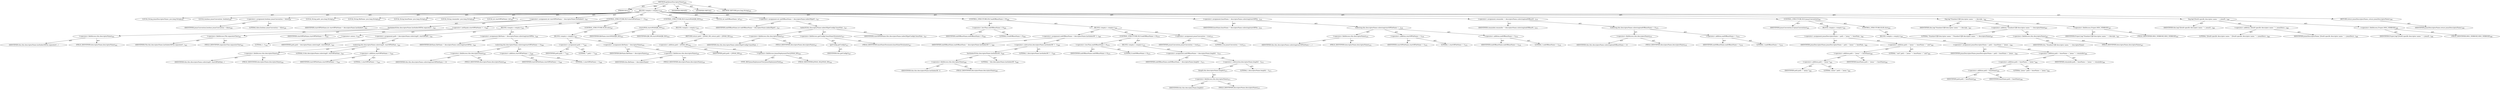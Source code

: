 digraph "getJonasDescriptorName" {  
"111669149714" [label = <(METHOD,getJonasDescriptorName)<SUB>429</SUB>> ]
"115964116996" [label = <(PARAM,this)<SUB>429</SUB>> ]
"25769803799" [label = <(BLOCK,&lt;empty&gt;,&lt;empty&gt;)<SUB>429</SUB>> ]
"94489280515" [label = <(LOCAL,String jonasDescriptorName: java.lang.String)<SUB>435</SUB>> ]
"94489280516" [label = <(LOCAL,boolean jonasConvention: boolean)<SUB>436</SUB>> ]
"30064771154" [label = <(&lt;operator&gt;.assignment,boolean jonasConvention = false)<SUB>436</SUB>> ]
"68719476850" [label = <(IDENTIFIER,jonasConvention,boolean jonasConvention = false)<SUB>436</SUB>> ]
"90194313223" [label = <(LITERAL,false,boolean jonasConvention = false)<SUB>436</SUB>> ]
"94489280517" [label = <(LOCAL,String path: java.lang.String)<SUB>437</SUB>> ]
"94489280518" [label = <(LOCAL,String fileName: java.lang.String)<SUB>438</SUB>> ]
"94489280519" [label = <(LOCAL,String baseName: java.lang.String)<SUB>439</SUB>> ]
"94489280520" [label = <(LOCAL,String remainder: java.lang.String)<SUB>440</SUB>> ]
"94489280521" [label = <(LOCAL,int startOfFileName: int)<SUB>442</SUB>> ]
"30064771155" [label = <(&lt;operator&gt;.assignment,int startOfFileName = descriptorName.lastIndexO...)<SUB>442</SUB>> ]
"68719476851" [label = <(IDENTIFIER,startOfFileName,int startOfFileName = descriptorName.lastIndexO...)<SUB>442</SUB>> ]
"30064771156" [label = <(lastIndexOf,this.descriptorName.lastIndexOf(File.separatorC...)<SUB>442</SUB>> ]
"30064771157" [label = <(&lt;operator&gt;.fieldAccess,this.descriptorName)<SUB>442</SUB>> ]
"68719476852" [label = <(IDENTIFIER,this,this.descriptorName.lastIndexOf(File.separatorC...)> ]
"55834574878" [label = <(FIELD_IDENTIFIER,descriptorName,descriptorName)<SUB>442</SUB>> ]
"30064771158" [label = <(&lt;operator&gt;.fieldAccess,File.separatorChar)<SUB>442</SUB>> ]
"68719476853" [label = <(IDENTIFIER,File,this.descriptorName.lastIndexOf(File.separatorC...)<SUB>442</SUB>> ]
"55834574879" [label = <(FIELD_IDENTIFIER,separatorChar,separatorChar)<SUB>442</SUB>> ]
"47244640260" [label = <(CONTROL_STRUCTURE,IF,if (startOfFileName != -1))<SUB>443</SUB>> ]
"30064771159" [label = <(&lt;operator&gt;.notEquals,startOfFileName != -1)<SUB>443</SUB>> ]
"68719476854" [label = <(IDENTIFIER,startOfFileName,startOfFileName != -1)<SUB>443</SUB>> ]
"30064771160" [label = <(&lt;operator&gt;.minus,-1)<SUB>443</SUB>> ]
"90194313224" [label = <(LITERAL,1,-1)<SUB>443</SUB>> ]
"25769803800" [label = <(BLOCK,&lt;empty&gt;,&lt;empty&gt;)<SUB>443</SUB>> ]
"30064771161" [label = <(&lt;operator&gt;.assignment,path = descriptorName.substring(0, startOfFileN...)<SUB>445</SUB>> ]
"68719476855" [label = <(IDENTIFIER,path,path = descriptorName.substring(0, startOfFileN...)<SUB>445</SUB>> ]
"30064771162" [label = <(substring,this.descriptorName.substring(0, startOfFileNam...)<SUB>445</SUB>> ]
"30064771163" [label = <(&lt;operator&gt;.fieldAccess,this.descriptorName)<SUB>445</SUB>> ]
"68719476856" [label = <(IDENTIFIER,this,this.descriptorName.substring(0, startOfFileNam...)> ]
"55834574880" [label = <(FIELD_IDENTIFIER,descriptorName,descriptorName)<SUB>445</SUB>> ]
"90194313225" [label = <(LITERAL,0,this.descriptorName.substring(0, startOfFileNam...)<SUB>445</SUB>> ]
"30064771164" [label = <(&lt;operator&gt;.addition,startOfFileName + 1)<SUB>445</SUB>> ]
"68719476857" [label = <(IDENTIFIER,startOfFileName,startOfFileName + 1)<SUB>445</SUB>> ]
"90194313226" [label = <(LITERAL,1,startOfFileName + 1)<SUB>445</SUB>> ]
"30064771165" [label = <(&lt;operator&gt;.assignment,fileName = descriptorName.substring(startOfFile...)<SUB>446</SUB>> ]
"68719476858" [label = <(IDENTIFIER,fileName,fileName = descriptorName.substring(startOfFile...)<SUB>446</SUB>> ]
"30064771166" [label = <(substring,this.descriptorName.substring(startOfFileName + 1))<SUB>446</SUB>> ]
"30064771167" [label = <(&lt;operator&gt;.fieldAccess,this.descriptorName)<SUB>446</SUB>> ]
"68719476859" [label = <(IDENTIFIER,this,this.descriptorName.substring(startOfFileName + 1))> ]
"55834574881" [label = <(FIELD_IDENTIFIER,descriptorName,descriptorName)<SUB>446</SUB>> ]
"30064771168" [label = <(&lt;operator&gt;.addition,startOfFileName + 1)<SUB>446</SUB>> ]
"68719476860" [label = <(IDENTIFIER,startOfFileName,startOfFileName + 1)<SUB>446</SUB>> ]
"90194313227" [label = <(LITERAL,1,startOfFileName + 1)<SUB>446</SUB>> ]
"47244640261" [label = <(CONTROL_STRUCTURE,ELSE,else)<SUB>447</SUB>> ]
"25769803801" [label = <(BLOCK,&lt;empty&gt;,&lt;empty&gt;)<SUB>447</SUB>> ]
"30064771169" [label = <(&lt;operator&gt;.assignment,path = &quot;&quot;)<SUB>449</SUB>> ]
"68719476861" [label = <(IDENTIFIER,path,path = &quot;&quot;)<SUB>449</SUB>> ]
"90194313228" [label = <(LITERAL,&quot;&quot;,path = &quot;&quot;)<SUB>449</SUB>> ]
"30064771170" [label = <(&lt;operator&gt;.assignment,fileName = descriptorName)<SUB>450</SUB>> ]
"68719476862" [label = <(IDENTIFIER,fileName,fileName = descriptorName)<SUB>450</SUB>> ]
"30064771171" [label = <(&lt;operator&gt;.fieldAccess,this.descriptorName)<SUB>450</SUB>> ]
"68719476863" [label = <(IDENTIFIER,this,fileName = descriptorName)> ]
"55834574882" [label = <(FIELD_IDENTIFIER,descriptorName,descriptorName)<SUB>450</SUB>> ]
"47244640262" [label = <(CONTROL_STRUCTURE,IF,if (startsWith(EJB_DD)))<SUB>453</SUB>> ]
"30064771172" [label = <(startsWith,startsWith(EJB_DD))<SUB>453</SUB>> ]
"68719476864" [label = <(IDENTIFIER,fileName,startsWith(EJB_DD))<SUB>453</SUB>> ]
"68719476865" [label = <(IDENTIFIER,EJB_DD,startsWith(EJB_DD))<SUB>453</SUB>> ]
"25769803802" [label = <(BLOCK,&lt;empty&gt;,&lt;empty&gt;)<SUB>453</SUB>> ]
"146028888065" [label = <(RETURN,return path + JONAS_DD;,return path + JONAS_DD;)<SUB>454</SUB>> ]
"30064771173" [label = <(&lt;operator&gt;.addition,path + JONAS_DD)<SUB>454</SUB>> ]
"68719476866" [label = <(IDENTIFIER,path,path + JONAS_DD)<SUB>454</SUB>> ]
"30064771174" [label = <(&lt;operator&gt;.fieldAccess,JonasDeploymentTool.JONAS_DD)<SUB>454</SUB>> ]
"180388626433" [label = <(TYPE_REF,JonasDeploymentTool,JonasDeploymentTool)<SUB>454</SUB>> ]
"55834574883" [label = <(FIELD_IDENTIFIER,JONAS_DD,JONAS_DD)<SUB>454</SUB>> ]
"94489280522" [label = <(LOCAL,int endOfBaseName: int)<SUB>457</SUB>> ]
"30064771175" [label = <(&lt;operator&gt;.assignment,int endOfBaseName = descriptorName.indexOf(getC...)<SUB>457</SUB>> ]
"68719476867" [label = <(IDENTIFIER,endOfBaseName,int endOfBaseName = descriptorName.indexOf(getC...)<SUB>457</SUB>> ]
"30064771176" [label = <(indexOf,this.descriptorName.indexOf(getConfig().baseNam...)<SUB>457</SUB>> ]
"30064771177" [label = <(&lt;operator&gt;.fieldAccess,this.descriptorName)<SUB>457</SUB>> ]
"68719476868" [label = <(IDENTIFIER,this,this.descriptorName.indexOf(getConfig().baseNam...)> ]
"55834574884" [label = <(FIELD_IDENTIFIER,descriptorName,descriptorName)<SUB>457</SUB>> ]
"30064771178" [label = <(&lt;operator&gt;.fieldAccess,getConfig().baseNameTerminator)<SUB>457</SUB>> ]
"30064771179" [label = <(getConfig,getConfig())<SUB>457</SUB>> ]
"68719476746" [label = <(IDENTIFIER,this,getConfig())<SUB>457</SUB>> ]
"55834574885" [label = <(FIELD_IDENTIFIER,baseNameTerminator,baseNameTerminator)<SUB>457</SUB>> ]
"68719476869" [label = <(IDENTIFIER,startOfFileName,this.descriptorName.indexOf(getConfig().baseNam...)<SUB>457</SUB>> ]
"47244640263" [label = <(CONTROL_STRUCTURE,IF,if (endOfBaseName &lt; 0))<SUB>464</SUB>> ]
"30064771180" [label = <(&lt;operator&gt;.lessThan,endOfBaseName &lt; 0)<SUB>464</SUB>> ]
"68719476870" [label = <(IDENTIFIER,endOfBaseName,endOfBaseName &lt; 0)<SUB>464</SUB>> ]
"90194313229" [label = <(LITERAL,0,endOfBaseName &lt; 0)<SUB>464</SUB>> ]
"25769803803" [label = <(BLOCK,&lt;empty&gt;,&lt;empty&gt;)<SUB>464</SUB>> ]
"30064771181" [label = <(&lt;operator&gt;.assignment,endOfBaseName = descriptorName.lastIndexOf('.')...)<SUB>469</SUB>> ]
"68719476871" [label = <(IDENTIFIER,endOfBaseName,endOfBaseName = descriptorName.lastIndexOf('.')...)<SUB>469</SUB>> ]
"30064771182" [label = <(&lt;operator&gt;.subtraction,descriptorName.lastIndexOf('.') - 1)<SUB>469</SUB>> ]
"30064771183" [label = <(lastIndexOf,this.descriptorName.lastIndexOf('.'))<SUB>469</SUB>> ]
"30064771184" [label = <(&lt;operator&gt;.fieldAccess,this.descriptorName)<SUB>469</SUB>> ]
"68719476872" [label = <(IDENTIFIER,this,this.descriptorName.lastIndexOf('.'))> ]
"55834574886" [label = <(FIELD_IDENTIFIER,descriptorName,descriptorName)<SUB>469</SUB>> ]
"90194313230" [label = <(LITERAL,'.',this.descriptorName.lastIndexOf('.'))<SUB>469</SUB>> ]
"90194313231" [label = <(LITERAL,1,descriptorName.lastIndexOf('.') - 1)<SUB>469</SUB>> ]
"47244640264" [label = <(CONTROL_STRUCTURE,IF,if (endOfBaseName &lt; 0))<SUB>470</SUB>> ]
"30064771185" [label = <(&lt;operator&gt;.lessThan,endOfBaseName &lt; 0)<SUB>470</SUB>> ]
"68719476873" [label = <(IDENTIFIER,endOfBaseName,endOfBaseName &lt; 0)<SUB>470</SUB>> ]
"90194313232" [label = <(LITERAL,0,endOfBaseName &lt; 0)<SUB>470</SUB>> ]
"25769803804" [label = <(BLOCK,&lt;empty&gt;,&lt;empty&gt;)<SUB>470</SUB>> ]
"30064771186" [label = <(&lt;operator&gt;.assignment,endOfBaseName = descriptorName.length() - 1)<SUB>472</SUB>> ]
"68719476874" [label = <(IDENTIFIER,endOfBaseName,endOfBaseName = descriptorName.length() - 1)<SUB>472</SUB>> ]
"30064771187" [label = <(&lt;operator&gt;.subtraction,descriptorName.length() - 1)<SUB>472</SUB>> ]
"30064771188" [label = <(length,this.descriptorName.length())<SUB>472</SUB>> ]
"30064771189" [label = <(&lt;operator&gt;.fieldAccess,this.descriptorName)<SUB>472</SUB>> ]
"68719476875" [label = <(IDENTIFIER,this,this.descriptorName.length())> ]
"55834574887" [label = <(FIELD_IDENTIFIER,descriptorName,descriptorName)<SUB>472</SUB>> ]
"90194313233" [label = <(LITERAL,1,descriptorName.length() - 1)<SUB>472</SUB>> ]
"30064771190" [label = <(&lt;operator&gt;.assignment,jonasConvention = true)<SUB>475</SUB>> ]
"68719476876" [label = <(IDENTIFIER,jonasConvention,jonasConvention = true)<SUB>475</SUB>> ]
"90194313234" [label = <(LITERAL,true,jonasConvention = true)<SUB>475</SUB>> ]
"30064771191" [label = <(&lt;operator&gt;.assignment,baseName = descriptorName.substring(startOfFile...)<SUB>478</SUB>> ]
"68719476877" [label = <(IDENTIFIER,baseName,baseName = descriptorName.substring(startOfFile...)<SUB>478</SUB>> ]
"30064771192" [label = <(substring,this.descriptorName.substring(startOfFileName +...)<SUB>478</SUB>> ]
"30064771193" [label = <(&lt;operator&gt;.fieldAccess,this.descriptorName)<SUB>478</SUB>> ]
"68719476878" [label = <(IDENTIFIER,this,this.descriptorName.substring(startOfFileName +...)> ]
"55834574888" [label = <(FIELD_IDENTIFIER,descriptorName,descriptorName)<SUB>478</SUB>> ]
"30064771194" [label = <(&lt;operator&gt;.addition,startOfFileName + 1)<SUB>478</SUB>> ]
"68719476879" [label = <(IDENTIFIER,startOfFileName,startOfFileName + 1)<SUB>478</SUB>> ]
"90194313235" [label = <(LITERAL,1,startOfFileName + 1)<SUB>478</SUB>> ]
"30064771195" [label = <(&lt;operator&gt;.addition,endOfBaseName + 1)<SUB>478</SUB>> ]
"68719476880" [label = <(IDENTIFIER,endOfBaseName,endOfBaseName + 1)<SUB>478</SUB>> ]
"90194313236" [label = <(LITERAL,1,endOfBaseName + 1)<SUB>478</SUB>> ]
"30064771196" [label = <(&lt;operator&gt;.assignment,remainder = descriptorName.substring(endOfBaseN...)<SUB>479</SUB>> ]
"68719476881" [label = <(IDENTIFIER,remainder,remainder = descriptorName.substring(endOfBaseN...)<SUB>479</SUB>> ]
"30064771197" [label = <(substring,this.descriptorName.substring(endOfBaseName + 1))<SUB>479</SUB>> ]
"30064771198" [label = <(&lt;operator&gt;.fieldAccess,this.descriptorName)<SUB>479</SUB>> ]
"68719476882" [label = <(IDENTIFIER,this,this.descriptorName.substring(endOfBaseName + 1))> ]
"55834574889" [label = <(FIELD_IDENTIFIER,descriptorName,descriptorName)<SUB>479</SUB>> ]
"30064771199" [label = <(&lt;operator&gt;.addition,endOfBaseName + 1)<SUB>479</SUB>> ]
"68719476883" [label = <(IDENTIFIER,endOfBaseName,endOfBaseName + 1)<SUB>479</SUB>> ]
"90194313237" [label = <(LITERAL,1,endOfBaseName + 1)<SUB>479</SUB>> ]
"47244640265" [label = <(CONTROL_STRUCTURE,IF,if (jonasConvention))<SUB>481</SUB>> ]
"68719476884" [label = <(IDENTIFIER,jonasConvention,if (jonasConvention))<SUB>481</SUB>> ]
"25769803805" [label = <(BLOCK,&lt;empty&gt;,&lt;empty&gt;)<SUB>481</SUB>> ]
"30064771200" [label = <(&lt;operator&gt;.assignment,jonasDescriptorName = path + &quot;jonas-&quot; + baseNam...)<SUB>482</SUB>> ]
"68719476885" [label = <(IDENTIFIER,jonasDescriptorName,jonasDescriptorName = path + &quot;jonas-&quot; + baseNam...)<SUB>482</SUB>> ]
"30064771201" [label = <(&lt;operator&gt;.addition,path + &quot;jonas-&quot; + baseName + &quot;.xml&quot;)<SUB>482</SUB>> ]
"30064771202" [label = <(&lt;operator&gt;.addition,path + &quot;jonas-&quot; + baseName)<SUB>482</SUB>> ]
"30064771203" [label = <(&lt;operator&gt;.addition,path + &quot;jonas-&quot;)<SUB>482</SUB>> ]
"68719476886" [label = <(IDENTIFIER,path,path + &quot;jonas-&quot;)<SUB>482</SUB>> ]
"90194313238" [label = <(LITERAL,&quot;jonas-&quot;,path + &quot;jonas-&quot;)<SUB>482</SUB>> ]
"68719476887" [label = <(IDENTIFIER,baseName,path + &quot;jonas-&quot; + baseName)<SUB>482</SUB>> ]
"90194313239" [label = <(LITERAL,&quot;.xml&quot;,path + &quot;jonas-&quot; + baseName + &quot;.xml&quot;)<SUB>482</SUB>> ]
"47244640266" [label = <(CONTROL_STRUCTURE,ELSE,else)<SUB>483</SUB>> ]
"25769803806" [label = <(BLOCK,&lt;empty&gt;,&lt;empty&gt;)<SUB>483</SUB>> ]
"30064771204" [label = <(&lt;operator&gt;.assignment,jonasDescriptorName = path + baseName + &quot;jonas-...)<SUB>484</SUB>> ]
"68719476888" [label = <(IDENTIFIER,jonasDescriptorName,jonasDescriptorName = path + baseName + &quot;jonas-...)<SUB>484</SUB>> ]
"30064771205" [label = <(&lt;operator&gt;.addition,path + baseName + &quot;jonas-&quot; + remainder)<SUB>484</SUB>> ]
"30064771206" [label = <(&lt;operator&gt;.addition,path + baseName + &quot;jonas-&quot;)<SUB>484</SUB>> ]
"30064771207" [label = <(&lt;operator&gt;.addition,path + baseName)<SUB>484</SUB>> ]
"68719476889" [label = <(IDENTIFIER,path,path + baseName)<SUB>484</SUB>> ]
"68719476890" [label = <(IDENTIFIER,baseName,path + baseName)<SUB>484</SUB>> ]
"90194313240" [label = <(LITERAL,&quot;jonas-&quot;,path + baseName + &quot;jonas-&quot;)<SUB>484</SUB>> ]
"68719476891" [label = <(IDENTIFIER,remainder,path + baseName + &quot;jonas-&quot; + remainder)<SUB>484</SUB>> ]
"30064771208" [label = <(log,log(&quot;Standard EJB descriptor name: &quot; + descript...)<SUB>487</SUB>> ]
"68719476747" [label = <(IDENTIFIER,this,log(&quot;Standard EJB descriptor name: &quot; + descript...)<SUB>487</SUB>> ]
"30064771209" [label = <(&lt;operator&gt;.addition,&quot;Standard EJB descriptor name: &quot; + descriptorName)<SUB>487</SUB>> ]
"90194313241" [label = <(LITERAL,&quot;Standard EJB descriptor name: &quot;,&quot;Standard EJB descriptor name: &quot; + descriptorName)<SUB>487</SUB>> ]
"30064771210" [label = <(&lt;operator&gt;.fieldAccess,this.descriptorName)<SUB>487</SUB>> ]
"68719476892" [label = <(IDENTIFIER,this,&quot;Standard EJB descriptor name: &quot; + descriptorName)> ]
"55834574890" [label = <(FIELD_IDENTIFIER,descriptorName,descriptorName)<SUB>487</SUB>> ]
"30064771211" [label = <(&lt;operator&gt;.fieldAccess,Project.MSG_VERBOSE)<SUB>487</SUB>> ]
"68719476893" [label = <(IDENTIFIER,Project,log(&quot;Standard EJB descriptor name: &quot; + descript...)<SUB>487</SUB>> ]
"55834574891" [label = <(FIELD_IDENTIFIER,MSG_VERBOSE,MSG_VERBOSE)<SUB>487</SUB>> ]
"30064771212" [label = <(log,log(&quot;JOnAS-specific descriptor name: &quot; + jonasD...)<SUB>488</SUB>> ]
"68719476748" [label = <(IDENTIFIER,this,log(&quot;JOnAS-specific descriptor name: &quot; + jonasD...)<SUB>488</SUB>> ]
"30064771213" [label = <(&lt;operator&gt;.addition,&quot;JOnAS-specific descriptor name: &quot; + jonasDescr...)<SUB>488</SUB>> ]
"90194313242" [label = <(LITERAL,&quot;JOnAS-specific descriptor name: &quot;,&quot;JOnAS-specific descriptor name: &quot; + jonasDescr...)<SUB>488</SUB>> ]
"68719476894" [label = <(IDENTIFIER,jonasDescriptorName,&quot;JOnAS-specific descriptor name: &quot; + jonasDescr...)<SUB>488</SUB>> ]
"30064771214" [label = <(&lt;operator&gt;.fieldAccess,Project.MSG_VERBOSE)<SUB>488</SUB>> ]
"68719476895" [label = <(IDENTIFIER,Project,log(&quot;JOnAS-specific descriptor name: &quot; + jonasD...)<SUB>488</SUB>> ]
"55834574892" [label = <(FIELD_IDENTIFIER,MSG_VERBOSE,MSG_VERBOSE)<SUB>488</SUB>> ]
"146028888066" [label = <(RETURN,return jonasDescriptorName;,return jonasDescriptorName;)<SUB>490</SUB>> ]
"68719476896" [label = <(IDENTIFIER,jonasDescriptorName,return jonasDescriptorName;)<SUB>490</SUB>> ]
"133143986259" [label = <(MODIFIER,PRIVATE)> ]
"133143986260" [label = <(MODIFIER,VIRTUAL)> ]
"128849018898" [label = <(METHOD_RETURN,java.lang.String)<SUB>429</SUB>> ]
  "111669149714" -> "115964116996"  [ label = "AST: "] 
  "111669149714" -> "25769803799"  [ label = "AST: "] 
  "111669149714" -> "133143986259"  [ label = "AST: "] 
  "111669149714" -> "133143986260"  [ label = "AST: "] 
  "111669149714" -> "128849018898"  [ label = "AST: "] 
  "25769803799" -> "94489280515"  [ label = "AST: "] 
  "25769803799" -> "94489280516"  [ label = "AST: "] 
  "25769803799" -> "30064771154"  [ label = "AST: "] 
  "25769803799" -> "94489280517"  [ label = "AST: "] 
  "25769803799" -> "94489280518"  [ label = "AST: "] 
  "25769803799" -> "94489280519"  [ label = "AST: "] 
  "25769803799" -> "94489280520"  [ label = "AST: "] 
  "25769803799" -> "94489280521"  [ label = "AST: "] 
  "25769803799" -> "30064771155"  [ label = "AST: "] 
  "25769803799" -> "47244640260"  [ label = "AST: "] 
  "25769803799" -> "47244640262"  [ label = "AST: "] 
  "25769803799" -> "94489280522"  [ label = "AST: "] 
  "25769803799" -> "30064771175"  [ label = "AST: "] 
  "25769803799" -> "47244640263"  [ label = "AST: "] 
  "25769803799" -> "30064771191"  [ label = "AST: "] 
  "25769803799" -> "30064771196"  [ label = "AST: "] 
  "25769803799" -> "47244640265"  [ label = "AST: "] 
  "25769803799" -> "30064771208"  [ label = "AST: "] 
  "25769803799" -> "30064771212"  [ label = "AST: "] 
  "25769803799" -> "146028888066"  [ label = "AST: "] 
  "30064771154" -> "68719476850"  [ label = "AST: "] 
  "30064771154" -> "90194313223"  [ label = "AST: "] 
  "30064771155" -> "68719476851"  [ label = "AST: "] 
  "30064771155" -> "30064771156"  [ label = "AST: "] 
  "30064771156" -> "30064771157"  [ label = "AST: "] 
  "30064771156" -> "30064771158"  [ label = "AST: "] 
  "30064771157" -> "68719476852"  [ label = "AST: "] 
  "30064771157" -> "55834574878"  [ label = "AST: "] 
  "30064771158" -> "68719476853"  [ label = "AST: "] 
  "30064771158" -> "55834574879"  [ label = "AST: "] 
  "47244640260" -> "30064771159"  [ label = "AST: "] 
  "47244640260" -> "25769803800"  [ label = "AST: "] 
  "47244640260" -> "47244640261"  [ label = "AST: "] 
  "30064771159" -> "68719476854"  [ label = "AST: "] 
  "30064771159" -> "30064771160"  [ label = "AST: "] 
  "30064771160" -> "90194313224"  [ label = "AST: "] 
  "25769803800" -> "30064771161"  [ label = "AST: "] 
  "25769803800" -> "30064771165"  [ label = "AST: "] 
  "30064771161" -> "68719476855"  [ label = "AST: "] 
  "30064771161" -> "30064771162"  [ label = "AST: "] 
  "30064771162" -> "30064771163"  [ label = "AST: "] 
  "30064771162" -> "90194313225"  [ label = "AST: "] 
  "30064771162" -> "30064771164"  [ label = "AST: "] 
  "30064771163" -> "68719476856"  [ label = "AST: "] 
  "30064771163" -> "55834574880"  [ label = "AST: "] 
  "30064771164" -> "68719476857"  [ label = "AST: "] 
  "30064771164" -> "90194313226"  [ label = "AST: "] 
  "30064771165" -> "68719476858"  [ label = "AST: "] 
  "30064771165" -> "30064771166"  [ label = "AST: "] 
  "30064771166" -> "30064771167"  [ label = "AST: "] 
  "30064771166" -> "30064771168"  [ label = "AST: "] 
  "30064771167" -> "68719476859"  [ label = "AST: "] 
  "30064771167" -> "55834574881"  [ label = "AST: "] 
  "30064771168" -> "68719476860"  [ label = "AST: "] 
  "30064771168" -> "90194313227"  [ label = "AST: "] 
  "47244640261" -> "25769803801"  [ label = "AST: "] 
  "25769803801" -> "30064771169"  [ label = "AST: "] 
  "25769803801" -> "30064771170"  [ label = "AST: "] 
  "30064771169" -> "68719476861"  [ label = "AST: "] 
  "30064771169" -> "90194313228"  [ label = "AST: "] 
  "30064771170" -> "68719476862"  [ label = "AST: "] 
  "30064771170" -> "30064771171"  [ label = "AST: "] 
  "30064771171" -> "68719476863"  [ label = "AST: "] 
  "30064771171" -> "55834574882"  [ label = "AST: "] 
  "47244640262" -> "30064771172"  [ label = "AST: "] 
  "47244640262" -> "25769803802"  [ label = "AST: "] 
  "30064771172" -> "68719476864"  [ label = "AST: "] 
  "30064771172" -> "68719476865"  [ label = "AST: "] 
  "25769803802" -> "146028888065"  [ label = "AST: "] 
  "146028888065" -> "30064771173"  [ label = "AST: "] 
  "30064771173" -> "68719476866"  [ label = "AST: "] 
  "30064771173" -> "30064771174"  [ label = "AST: "] 
  "30064771174" -> "180388626433"  [ label = "AST: "] 
  "30064771174" -> "55834574883"  [ label = "AST: "] 
  "30064771175" -> "68719476867"  [ label = "AST: "] 
  "30064771175" -> "30064771176"  [ label = "AST: "] 
  "30064771176" -> "30064771177"  [ label = "AST: "] 
  "30064771176" -> "30064771178"  [ label = "AST: "] 
  "30064771176" -> "68719476869"  [ label = "AST: "] 
  "30064771177" -> "68719476868"  [ label = "AST: "] 
  "30064771177" -> "55834574884"  [ label = "AST: "] 
  "30064771178" -> "30064771179"  [ label = "AST: "] 
  "30064771178" -> "55834574885"  [ label = "AST: "] 
  "30064771179" -> "68719476746"  [ label = "AST: "] 
  "47244640263" -> "30064771180"  [ label = "AST: "] 
  "47244640263" -> "25769803803"  [ label = "AST: "] 
  "30064771180" -> "68719476870"  [ label = "AST: "] 
  "30064771180" -> "90194313229"  [ label = "AST: "] 
  "25769803803" -> "30064771181"  [ label = "AST: "] 
  "25769803803" -> "47244640264"  [ label = "AST: "] 
  "25769803803" -> "30064771190"  [ label = "AST: "] 
  "30064771181" -> "68719476871"  [ label = "AST: "] 
  "30064771181" -> "30064771182"  [ label = "AST: "] 
  "30064771182" -> "30064771183"  [ label = "AST: "] 
  "30064771182" -> "90194313231"  [ label = "AST: "] 
  "30064771183" -> "30064771184"  [ label = "AST: "] 
  "30064771183" -> "90194313230"  [ label = "AST: "] 
  "30064771184" -> "68719476872"  [ label = "AST: "] 
  "30064771184" -> "55834574886"  [ label = "AST: "] 
  "47244640264" -> "30064771185"  [ label = "AST: "] 
  "47244640264" -> "25769803804"  [ label = "AST: "] 
  "30064771185" -> "68719476873"  [ label = "AST: "] 
  "30064771185" -> "90194313232"  [ label = "AST: "] 
  "25769803804" -> "30064771186"  [ label = "AST: "] 
  "30064771186" -> "68719476874"  [ label = "AST: "] 
  "30064771186" -> "30064771187"  [ label = "AST: "] 
  "30064771187" -> "30064771188"  [ label = "AST: "] 
  "30064771187" -> "90194313233"  [ label = "AST: "] 
  "30064771188" -> "30064771189"  [ label = "AST: "] 
  "30064771189" -> "68719476875"  [ label = "AST: "] 
  "30064771189" -> "55834574887"  [ label = "AST: "] 
  "30064771190" -> "68719476876"  [ label = "AST: "] 
  "30064771190" -> "90194313234"  [ label = "AST: "] 
  "30064771191" -> "68719476877"  [ label = "AST: "] 
  "30064771191" -> "30064771192"  [ label = "AST: "] 
  "30064771192" -> "30064771193"  [ label = "AST: "] 
  "30064771192" -> "30064771194"  [ label = "AST: "] 
  "30064771192" -> "30064771195"  [ label = "AST: "] 
  "30064771193" -> "68719476878"  [ label = "AST: "] 
  "30064771193" -> "55834574888"  [ label = "AST: "] 
  "30064771194" -> "68719476879"  [ label = "AST: "] 
  "30064771194" -> "90194313235"  [ label = "AST: "] 
  "30064771195" -> "68719476880"  [ label = "AST: "] 
  "30064771195" -> "90194313236"  [ label = "AST: "] 
  "30064771196" -> "68719476881"  [ label = "AST: "] 
  "30064771196" -> "30064771197"  [ label = "AST: "] 
  "30064771197" -> "30064771198"  [ label = "AST: "] 
  "30064771197" -> "30064771199"  [ label = "AST: "] 
  "30064771198" -> "68719476882"  [ label = "AST: "] 
  "30064771198" -> "55834574889"  [ label = "AST: "] 
  "30064771199" -> "68719476883"  [ label = "AST: "] 
  "30064771199" -> "90194313237"  [ label = "AST: "] 
  "47244640265" -> "68719476884"  [ label = "AST: "] 
  "47244640265" -> "25769803805"  [ label = "AST: "] 
  "47244640265" -> "47244640266"  [ label = "AST: "] 
  "25769803805" -> "30064771200"  [ label = "AST: "] 
  "30064771200" -> "68719476885"  [ label = "AST: "] 
  "30064771200" -> "30064771201"  [ label = "AST: "] 
  "30064771201" -> "30064771202"  [ label = "AST: "] 
  "30064771201" -> "90194313239"  [ label = "AST: "] 
  "30064771202" -> "30064771203"  [ label = "AST: "] 
  "30064771202" -> "68719476887"  [ label = "AST: "] 
  "30064771203" -> "68719476886"  [ label = "AST: "] 
  "30064771203" -> "90194313238"  [ label = "AST: "] 
  "47244640266" -> "25769803806"  [ label = "AST: "] 
  "25769803806" -> "30064771204"  [ label = "AST: "] 
  "30064771204" -> "68719476888"  [ label = "AST: "] 
  "30064771204" -> "30064771205"  [ label = "AST: "] 
  "30064771205" -> "30064771206"  [ label = "AST: "] 
  "30064771205" -> "68719476891"  [ label = "AST: "] 
  "30064771206" -> "30064771207"  [ label = "AST: "] 
  "30064771206" -> "90194313240"  [ label = "AST: "] 
  "30064771207" -> "68719476889"  [ label = "AST: "] 
  "30064771207" -> "68719476890"  [ label = "AST: "] 
  "30064771208" -> "68719476747"  [ label = "AST: "] 
  "30064771208" -> "30064771209"  [ label = "AST: "] 
  "30064771208" -> "30064771211"  [ label = "AST: "] 
  "30064771209" -> "90194313241"  [ label = "AST: "] 
  "30064771209" -> "30064771210"  [ label = "AST: "] 
  "30064771210" -> "68719476892"  [ label = "AST: "] 
  "30064771210" -> "55834574890"  [ label = "AST: "] 
  "30064771211" -> "68719476893"  [ label = "AST: "] 
  "30064771211" -> "55834574891"  [ label = "AST: "] 
  "30064771212" -> "68719476748"  [ label = "AST: "] 
  "30064771212" -> "30064771213"  [ label = "AST: "] 
  "30064771212" -> "30064771214"  [ label = "AST: "] 
  "30064771213" -> "90194313242"  [ label = "AST: "] 
  "30064771213" -> "68719476894"  [ label = "AST: "] 
  "30064771214" -> "68719476895"  [ label = "AST: "] 
  "30064771214" -> "55834574892"  [ label = "AST: "] 
  "146028888066" -> "68719476896"  [ label = "AST: "] 
  "111669149714" -> "115964116996"  [ label = "DDG: "] 
}
